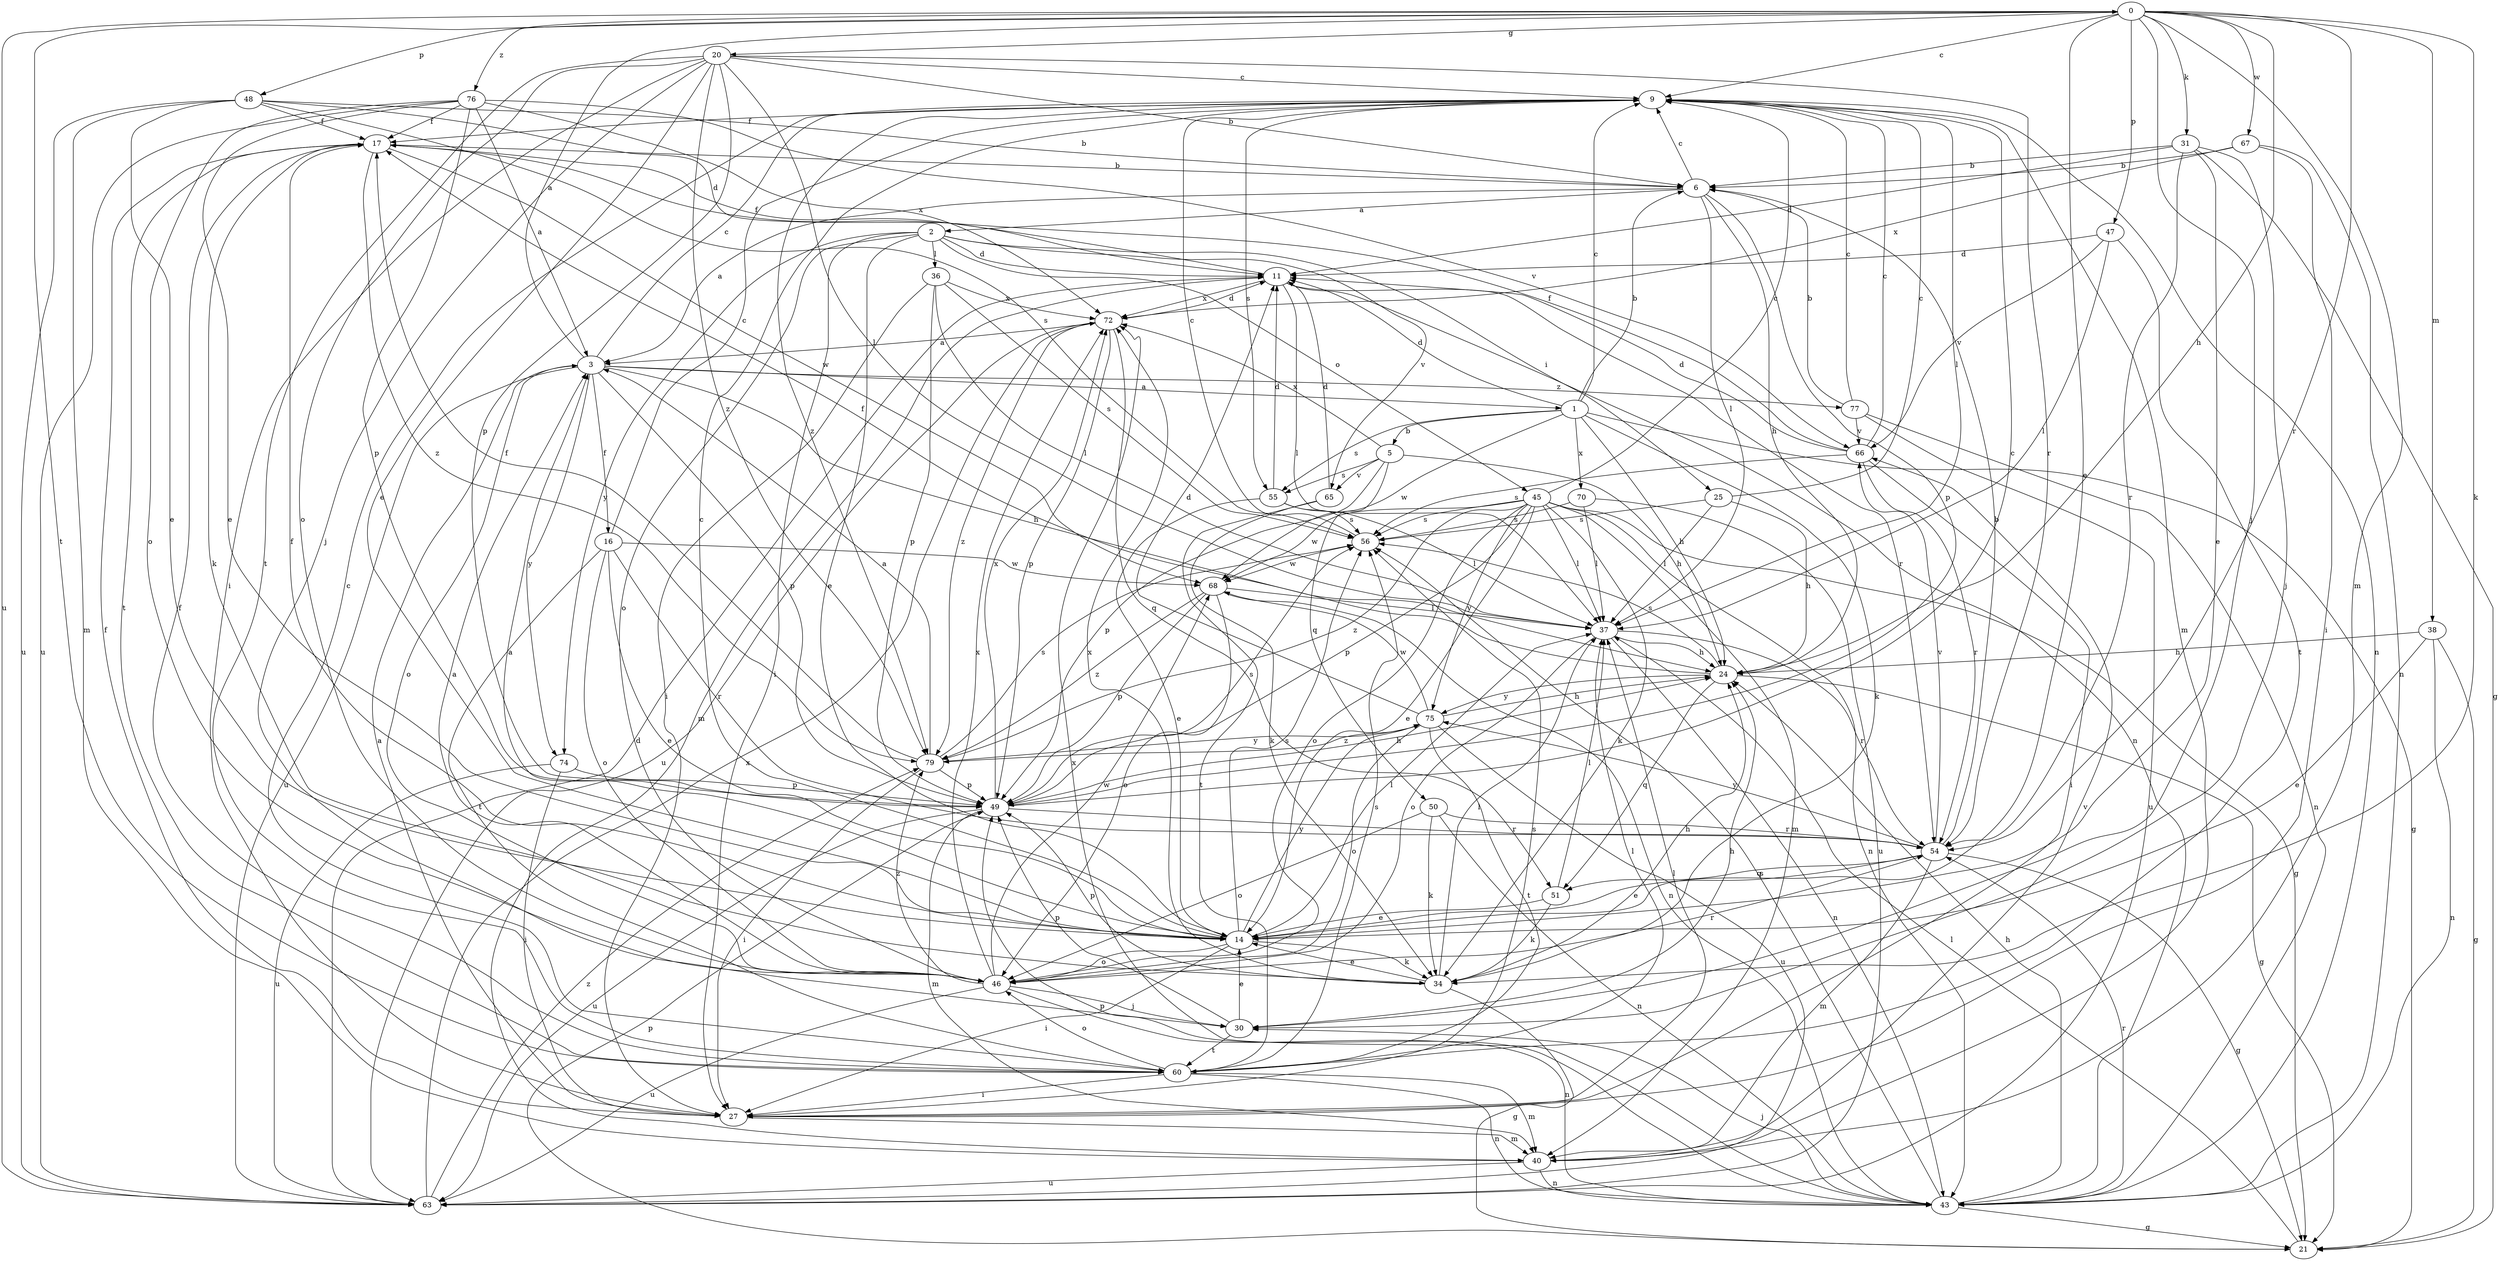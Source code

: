 strict digraph  {
0;
1;
2;
3;
5;
6;
9;
11;
14;
16;
17;
20;
21;
24;
25;
27;
30;
31;
34;
36;
37;
38;
40;
43;
45;
46;
47;
48;
49;
50;
51;
54;
55;
56;
60;
63;
65;
66;
67;
68;
70;
72;
74;
75;
76;
77;
79;
0 -> 9  [label=c];
0 -> 14  [label=e];
0 -> 20  [label=g];
0 -> 24  [label=h];
0 -> 30  [label=j];
0 -> 31  [label=k];
0 -> 34  [label=k];
0 -> 38  [label=m];
0 -> 40  [label=m];
0 -> 47  [label=p];
0 -> 48  [label=p];
0 -> 54  [label=r];
0 -> 60  [label=t];
0 -> 63  [label=u];
0 -> 67  [label=w];
0 -> 76  [label=z];
1 -> 5  [label=b];
1 -> 6  [label=b];
1 -> 9  [label=c];
1 -> 11  [label=d];
1 -> 21  [label=g];
1 -> 24  [label=h];
1 -> 34  [label=k];
1 -> 55  [label=s];
1 -> 68  [label=w];
1 -> 70  [label=x];
2 -> 11  [label=d];
2 -> 14  [label=e];
2 -> 25  [label=i];
2 -> 27  [label=i];
2 -> 36  [label=l];
2 -> 45  [label=o];
2 -> 46  [label=o];
2 -> 65  [label=v];
2 -> 74  [label=y];
3 -> 0  [label=a];
3 -> 1  [label=a];
3 -> 9  [label=c];
3 -> 16  [label=f];
3 -> 24  [label=h];
3 -> 46  [label=o];
3 -> 49  [label=p];
3 -> 63  [label=u];
3 -> 74  [label=y];
3 -> 77  [label=z];
5 -> 24  [label=h];
5 -> 49  [label=p];
5 -> 50  [label=q];
5 -> 55  [label=s];
5 -> 65  [label=v];
5 -> 72  [label=x];
6 -> 2  [label=a];
6 -> 3  [label=a];
6 -> 9  [label=c];
6 -> 24  [label=h];
6 -> 37  [label=l];
6 -> 49  [label=p];
9 -> 17  [label=f];
9 -> 37  [label=l];
9 -> 40  [label=m];
9 -> 43  [label=n];
9 -> 55  [label=s];
9 -> 79  [label=z];
11 -> 17  [label=f];
11 -> 37  [label=l];
11 -> 40  [label=m];
11 -> 43  [label=n];
11 -> 54  [label=r];
11 -> 72  [label=x];
14 -> 3  [label=a];
14 -> 9  [label=c];
14 -> 17  [label=f];
14 -> 27  [label=i];
14 -> 34  [label=k];
14 -> 37  [label=l];
14 -> 46  [label=o];
14 -> 56  [label=s];
14 -> 75  [label=y];
16 -> 9  [label=c];
16 -> 14  [label=e];
16 -> 46  [label=o];
16 -> 54  [label=r];
16 -> 60  [label=t];
16 -> 68  [label=w];
17 -> 6  [label=b];
17 -> 34  [label=k];
17 -> 60  [label=t];
17 -> 68  [label=w];
17 -> 79  [label=z];
20 -> 6  [label=b];
20 -> 9  [label=c];
20 -> 14  [label=e];
20 -> 27  [label=i];
20 -> 30  [label=j];
20 -> 37  [label=l];
20 -> 46  [label=o];
20 -> 49  [label=p];
20 -> 54  [label=r];
20 -> 60  [label=t];
20 -> 79  [label=z];
21 -> 37  [label=l];
21 -> 49  [label=p];
24 -> 17  [label=f];
24 -> 21  [label=g];
24 -> 51  [label=q];
24 -> 56  [label=s];
24 -> 75  [label=y];
25 -> 9  [label=c];
25 -> 24  [label=h];
25 -> 37  [label=l];
25 -> 56  [label=s];
27 -> 3  [label=a];
27 -> 17  [label=f];
27 -> 37  [label=l];
27 -> 40  [label=m];
27 -> 56  [label=s];
30 -> 14  [label=e];
30 -> 24  [label=h];
30 -> 49  [label=p];
30 -> 60  [label=t];
31 -> 6  [label=b];
31 -> 11  [label=d];
31 -> 14  [label=e];
31 -> 21  [label=g];
31 -> 30  [label=j];
31 -> 54  [label=r];
34 -> 14  [label=e];
34 -> 21  [label=g];
34 -> 24  [label=h];
34 -> 37  [label=l];
34 -> 49  [label=p];
34 -> 72  [label=x];
36 -> 27  [label=i];
36 -> 37  [label=l];
36 -> 49  [label=p];
36 -> 56  [label=s];
36 -> 72  [label=x];
37 -> 24  [label=h];
37 -> 43  [label=n];
37 -> 46  [label=o];
37 -> 54  [label=r];
38 -> 14  [label=e];
38 -> 21  [label=g];
38 -> 24  [label=h];
38 -> 43  [label=n];
40 -> 43  [label=n];
40 -> 63  [label=u];
40 -> 66  [label=v];
43 -> 21  [label=g];
43 -> 24  [label=h];
43 -> 30  [label=j];
43 -> 49  [label=p];
43 -> 54  [label=r];
43 -> 56  [label=s];
43 -> 72  [label=x];
45 -> 9  [label=c];
45 -> 14  [label=e];
45 -> 21  [label=g];
45 -> 34  [label=k];
45 -> 37  [label=l];
45 -> 40  [label=m];
45 -> 43  [label=n];
45 -> 46  [label=o];
45 -> 49  [label=p];
45 -> 56  [label=s];
45 -> 68  [label=w];
45 -> 75  [label=y];
45 -> 79  [label=z];
46 -> 3  [label=a];
46 -> 30  [label=j];
46 -> 43  [label=n];
46 -> 54  [label=r];
46 -> 63  [label=u];
46 -> 68  [label=w];
46 -> 72  [label=x];
46 -> 79  [label=z];
47 -> 11  [label=d];
47 -> 37  [label=l];
47 -> 60  [label=t];
47 -> 66  [label=v];
48 -> 6  [label=b];
48 -> 11  [label=d];
48 -> 14  [label=e];
48 -> 17  [label=f];
48 -> 40  [label=m];
48 -> 56  [label=s];
48 -> 63  [label=u];
49 -> 9  [label=c];
49 -> 24  [label=h];
49 -> 40  [label=m];
49 -> 54  [label=r];
49 -> 56  [label=s];
49 -> 63  [label=u];
49 -> 72  [label=x];
50 -> 34  [label=k];
50 -> 43  [label=n];
50 -> 46  [label=o];
50 -> 54  [label=r];
51 -> 14  [label=e];
51 -> 34  [label=k];
51 -> 37  [label=l];
54 -> 6  [label=b];
54 -> 14  [label=e];
54 -> 21  [label=g];
54 -> 40  [label=m];
54 -> 51  [label=q];
54 -> 66  [label=v];
54 -> 75  [label=y];
55 -> 11  [label=d];
55 -> 14  [label=e];
55 -> 37  [label=l];
55 -> 56  [label=s];
56 -> 9  [label=c];
56 -> 68  [label=w];
60 -> 9  [label=c];
60 -> 17  [label=f];
60 -> 27  [label=i];
60 -> 37  [label=l];
60 -> 40  [label=m];
60 -> 43  [label=n];
60 -> 46  [label=o];
60 -> 56  [label=s];
63 -> 11  [label=d];
63 -> 72  [label=x];
63 -> 79  [label=z];
65 -> 11  [label=d];
65 -> 34  [label=k];
65 -> 60  [label=t];
66 -> 9  [label=c];
66 -> 11  [label=d];
66 -> 17  [label=f];
66 -> 27  [label=i];
66 -> 54  [label=r];
66 -> 56  [label=s];
67 -> 6  [label=b];
67 -> 27  [label=i];
67 -> 43  [label=n];
67 -> 72  [label=x];
68 -> 37  [label=l];
68 -> 43  [label=n];
68 -> 46  [label=o];
68 -> 49  [label=p];
68 -> 79  [label=z];
70 -> 37  [label=l];
70 -> 56  [label=s];
70 -> 63  [label=u];
72 -> 3  [label=a];
72 -> 11  [label=d];
72 -> 49  [label=p];
72 -> 51  [label=q];
72 -> 63  [label=u];
72 -> 79  [label=z];
74 -> 27  [label=i];
74 -> 49  [label=p];
74 -> 63  [label=u];
75 -> 11  [label=d];
75 -> 24  [label=h];
75 -> 46  [label=o];
75 -> 60  [label=t];
75 -> 63  [label=u];
75 -> 68  [label=w];
75 -> 79  [label=z];
76 -> 3  [label=a];
76 -> 14  [label=e];
76 -> 17  [label=f];
76 -> 46  [label=o];
76 -> 49  [label=p];
76 -> 63  [label=u];
76 -> 66  [label=v];
76 -> 72  [label=x];
77 -> 6  [label=b];
77 -> 9  [label=c];
77 -> 43  [label=n];
77 -> 63  [label=u];
77 -> 66  [label=v];
79 -> 3  [label=a];
79 -> 17  [label=f];
79 -> 27  [label=i];
79 -> 49  [label=p];
79 -> 56  [label=s];
79 -> 75  [label=y];
}
